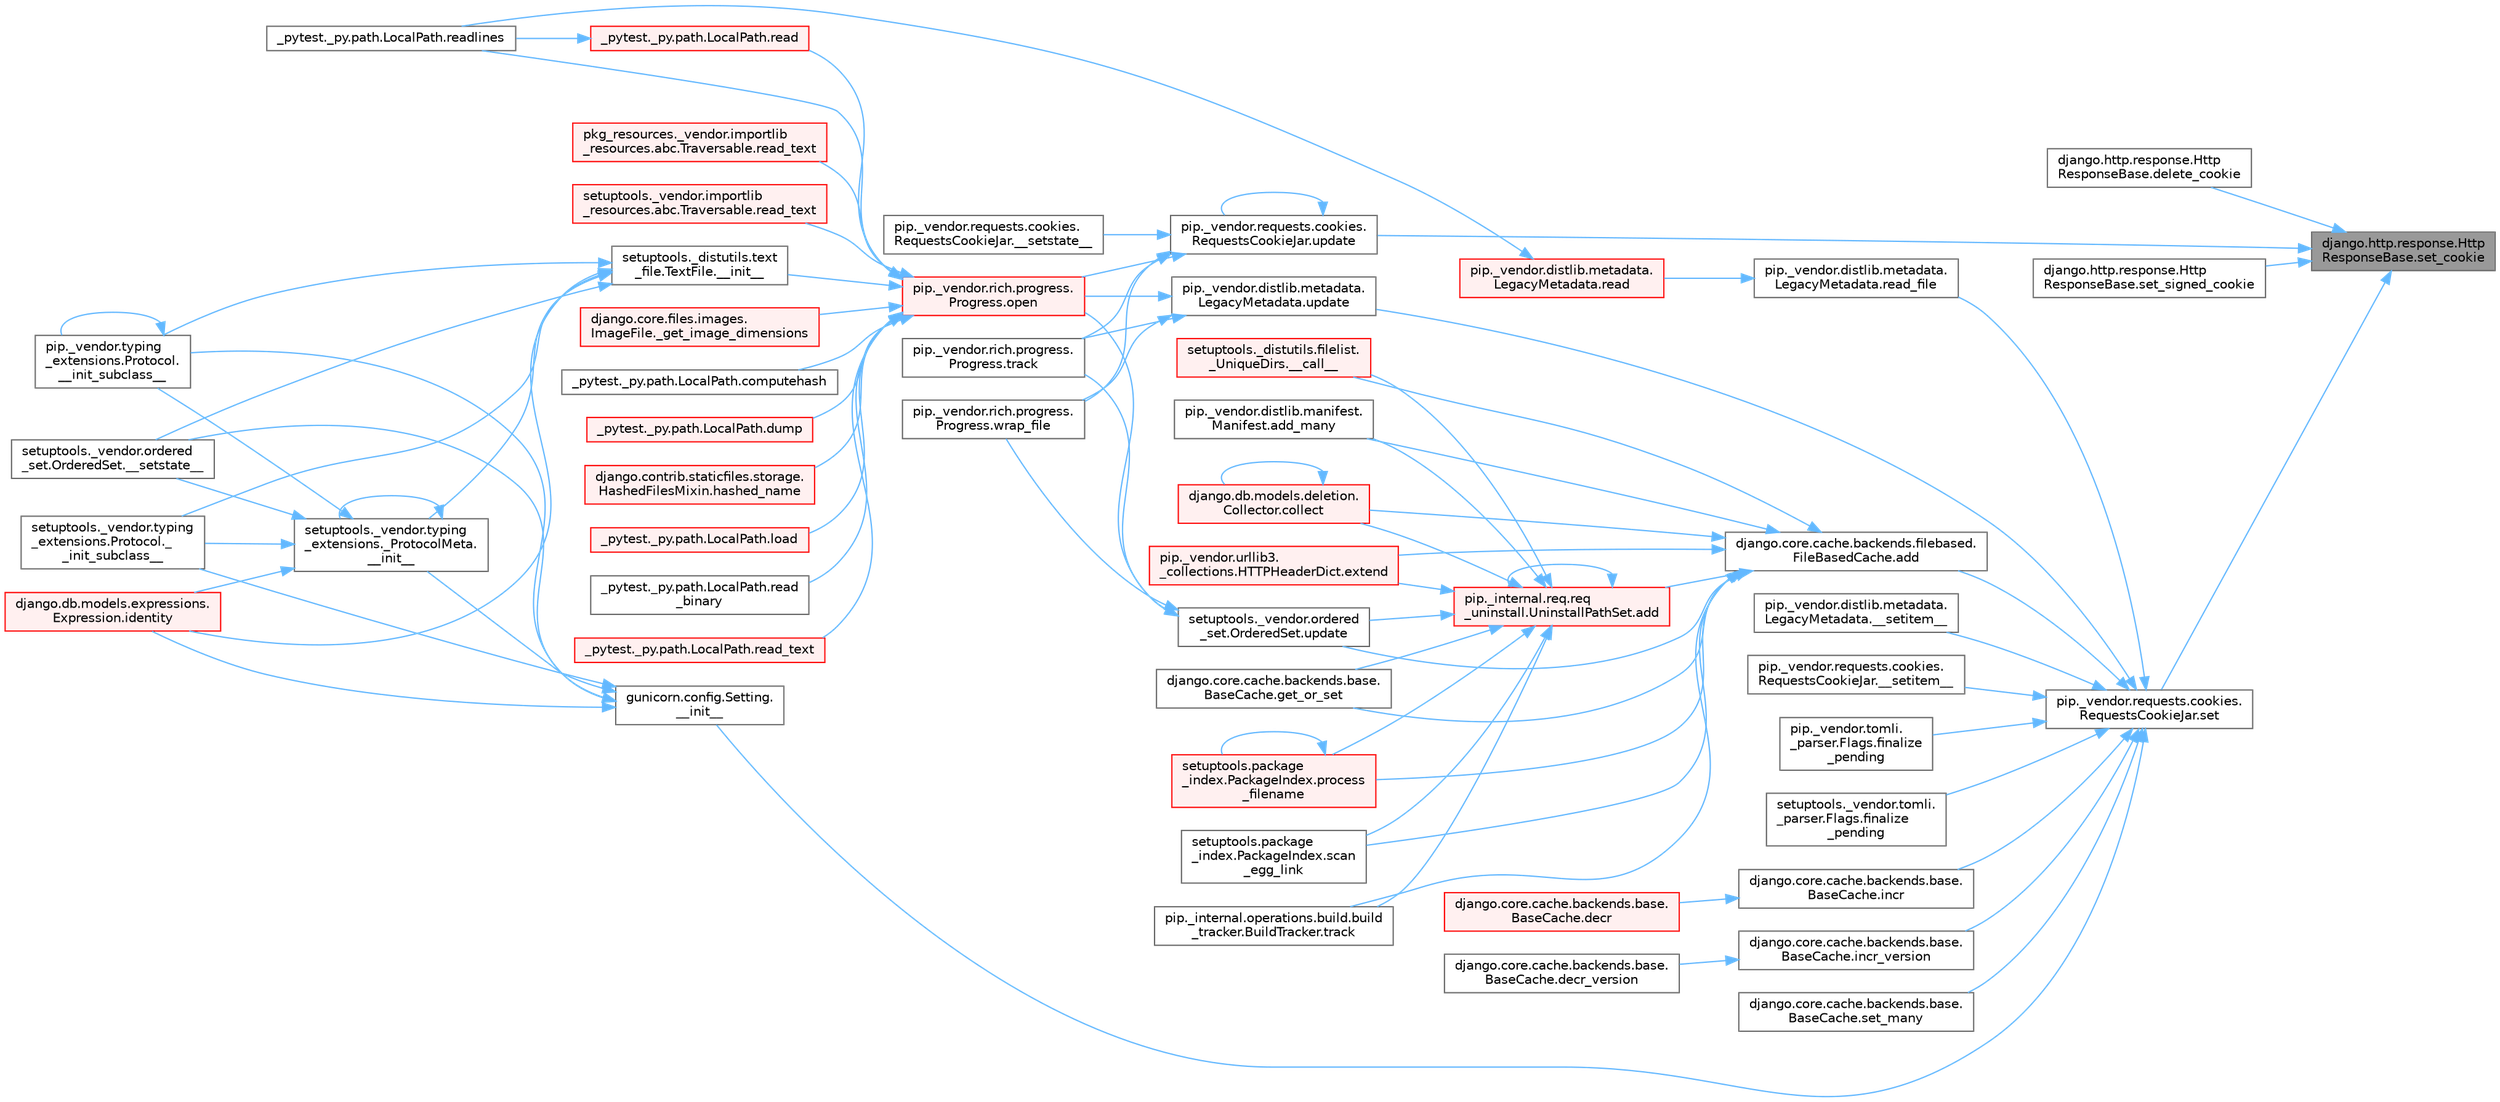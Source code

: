digraph "django.http.response.HttpResponseBase.set_cookie"
{
 // LATEX_PDF_SIZE
  bgcolor="transparent";
  edge [fontname=Helvetica,fontsize=10,labelfontname=Helvetica,labelfontsize=10];
  node [fontname=Helvetica,fontsize=10,shape=box,height=0.2,width=0.4];
  rankdir="RL";
  Node1 [id="Node000001",label="django.http.response.Http\lResponseBase.set_cookie",height=0.2,width=0.4,color="gray40", fillcolor="grey60", style="filled", fontcolor="black",tooltip=" "];
  Node1 -> Node2 [id="edge1_Node000001_Node000002",dir="back",color="steelblue1",style="solid",tooltip=" "];
  Node2 [id="Node000002",label="django.http.response.Http\lResponseBase.delete_cookie",height=0.2,width=0.4,color="grey40", fillcolor="white", style="filled",URL="$classdjango_1_1http_1_1response_1_1_http_response_base.html#a0bb5065dcd099d134d230a1f8b3e3409",tooltip=" "];
  Node1 -> Node3 [id="edge2_Node000001_Node000003",dir="back",color="steelblue1",style="solid",tooltip=" "];
  Node3 [id="Node000003",label="pip._vendor.requests.cookies.\lRequestsCookieJar.set",height=0.2,width=0.4,color="grey40", fillcolor="white", style="filled",URL="$classpip_1_1__vendor_1_1requests_1_1cookies_1_1_requests_cookie_jar.html#a32aa4a31d973c50479967378446e2b1e",tooltip=" "];
  Node3 -> Node4 [id="edge3_Node000003_Node000004",dir="back",color="steelblue1",style="solid",tooltip=" "];
  Node4 [id="Node000004",label="gunicorn.config.Setting.\l__init__",height=0.2,width=0.4,color="grey40", fillcolor="white", style="filled",URL="$classgunicorn_1_1config_1_1_setting.html#aca1cb2d38bdd9b92194f85913daaaa53",tooltip=" "];
  Node4 -> Node5 [id="edge4_Node000004_Node000005",dir="back",color="steelblue1",style="solid",tooltip=" "];
  Node5 [id="Node000005",label="setuptools._vendor.typing\l_extensions._ProtocolMeta.\l__init__",height=0.2,width=0.4,color="grey40", fillcolor="white", style="filled",URL="$classsetuptools_1_1__vendor_1_1typing__extensions_1_1___protocol_meta.html#a7bbaff8ac6d19534b46bca363ee0b43a",tooltip=" "];
  Node5 -> Node5 [id="edge5_Node000005_Node000005",dir="back",color="steelblue1",style="solid",tooltip=" "];
  Node5 -> Node6 [id="edge6_Node000005_Node000006",dir="back",color="steelblue1",style="solid",tooltip=" "];
  Node6 [id="Node000006",label="pip._vendor.typing\l_extensions.Protocol.\l__init_subclass__",height=0.2,width=0.4,color="grey40", fillcolor="white", style="filled",URL="$classpip_1_1__vendor_1_1typing__extensions_1_1_protocol.html#a2916efc86cebb8aba6deb7fd30b33988",tooltip=" "];
  Node6 -> Node6 [id="edge7_Node000006_Node000006",dir="back",color="steelblue1",style="solid",tooltip=" "];
  Node5 -> Node7 [id="edge8_Node000005_Node000007",dir="back",color="steelblue1",style="solid",tooltip=" "];
  Node7 [id="Node000007",label="setuptools._vendor.typing\l_extensions.Protocol._\l_init_subclass__",height=0.2,width=0.4,color="grey40", fillcolor="white", style="filled",URL="$classsetuptools_1_1__vendor_1_1typing__extensions_1_1_protocol.html#ac6cbebc092a4724ab3704c5334059874",tooltip=" "];
  Node5 -> Node8 [id="edge9_Node000005_Node000008",dir="back",color="steelblue1",style="solid",tooltip=" "];
  Node8 [id="Node000008",label="setuptools._vendor.ordered\l_set.OrderedSet.__setstate__",height=0.2,width=0.4,color="grey40", fillcolor="white", style="filled",URL="$classsetuptools_1_1__vendor_1_1ordered__set_1_1_ordered_set.html#aa7f7de9d987829525d06db565fe1b4a1",tooltip=" "];
  Node5 -> Node9 [id="edge10_Node000005_Node000009",dir="back",color="steelblue1",style="solid",tooltip=" "];
  Node9 [id="Node000009",label="django.db.models.expressions.\lExpression.identity",height=0.2,width=0.4,color="red", fillcolor="#FFF0F0", style="filled",URL="$classdjango_1_1db_1_1models_1_1expressions_1_1_expression.html#a10048810b5eb8641acf3bc150731b925",tooltip=" "];
  Node4 -> Node6 [id="edge11_Node000004_Node000006",dir="back",color="steelblue1",style="solid",tooltip=" "];
  Node4 -> Node7 [id="edge12_Node000004_Node000007",dir="back",color="steelblue1",style="solid",tooltip=" "];
  Node4 -> Node8 [id="edge13_Node000004_Node000008",dir="back",color="steelblue1",style="solid",tooltip=" "];
  Node4 -> Node9 [id="edge14_Node000004_Node000009",dir="back",color="steelblue1",style="solid",tooltip=" "];
  Node3 -> Node36 [id="edge15_Node000003_Node000036",dir="back",color="steelblue1",style="solid",tooltip=" "];
  Node36 [id="Node000036",label="pip._vendor.distlib.metadata.\lLegacyMetadata.__setitem__",height=0.2,width=0.4,color="grey40", fillcolor="white", style="filled",URL="$classpip_1_1__vendor_1_1distlib_1_1metadata_1_1_legacy_metadata.html#ab82e88a698ec57bd9f8ac873948a3802",tooltip=" "];
  Node3 -> Node37 [id="edge16_Node000003_Node000037",dir="back",color="steelblue1",style="solid",tooltip=" "];
  Node37 [id="Node000037",label="pip._vendor.requests.cookies.\lRequestsCookieJar.__setitem__",height=0.2,width=0.4,color="grey40", fillcolor="white", style="filled",URL="$classpip_1_1__vendor_1_1requests_1_1cookies_1_1_requests_cookie_jar.html#a795f42fede709c520cc7c2452cdceeb9",tooltip=" "];
  Node3 -> Node38 [id="edge17_Node000003_Node000038",dir="back",color="steelblue1",style="solid",tooltip=" "];
  Node38 [id="Node000038",label="django.core.cache.backends.filebased.\lFileBasedCache.add",height=0.2,width=0.4,color="grey40", fillcolor="white", style="filled",URL="$classdjango_1_1core_1_1cache_1_1backends_1_1filebased_1_1_file_based_cache.html#a2f380fb404bde29c82c6169465ee1391",tooltip=" "];
  Node38 -> Node39 [id="edge18_Node000038_Node000039",dir="back",color="steelblue1",style="solid",tooltip=" "];
  Node39 [id="Node000039",label="setuptools._distutils.filelist.\l_UniqueDirs.__call__",height=0.2,width=0.4,color="red", fillcolor="#FFF0F0", style="filled",URL="$classsetuptools_1_1__distutils_1_1filelist_1_1___unique_dirs.html#ae93f93be227a359a5acb33f43588be38",tooltip=" "];
  Node38 -> Node42 [id="edge19_Node000038_Node000042",dir="back",color="steelblue1",style="solid",tooltip=" "];
  Node42 [id="Node000042",label="pip._internal.req.req\l_uninstall.UninstallPathSet.add",height=0.2,width=0.4,color="red", fillcolor="#FFF0F0", style="filled",URL="$classpip_1_1__internal_1_1req_1_1req__uninstall_1_1_uninstall_path_set.html#ad34a919f45b9c89e6b0d59ec0d24ba4c",tooltip=" "];
  Node42 -> Node39 [id="edge20_Node000042_Node000039",dir="back",color="steelblue1",style="solid",tooltip=" "];
  Node42 -> Node42 [id="edge21_Node000042_Node000042",dir="back",color="steelblue1",style="solid",tooltip=" "];
  Node42 -> Node43 [id="edge22_Node000042_Node000043",dir="back",color="steelblue1",style="solid",tooltip=" "];
  Node43 [id="Node000043",label="pip._vendor.distlib.manifest.\lManifest.add_many",height=0.2,width=0.4,color="grey40", fillcolor="white", style="filled",URL="$classpip_1_1__vendor_1_1distlib_1_1manifest_1_1_manifest.html#aedd3a1430fdbbc656b0c203b798ad944",tooltip=" "];
  Node42 -> Node45 [id="edge23_Node000042_Node000045",dir="back",color="steelblue1",style="solid",tooltip=" "];
  Node45 [id="Node000045",label="django.db.models.deletion.\lCollector.collect",height=0.2,width=0.4,color="red", fillcolor="#FFF0F0", style="filled",URL="$classdjango_1_1db_1_1models_1_1deletion_1_1_collector.html#ae6d2a061dcb129755a51ced6ab45edad",tooltip=" "];
  Node45 -> Node45 [id="edge24_Node000045_Node000045",dir="back",color="steelblue1",style="solid",tooltip=" "];
  Node42 -> Node274 [id="edge25_Node000042_Node000274",dir="back",color="steelblue1",style="solid",tooltip=" "];
  Node274 [id="Node000274",label="pip._vendor.urllib3.\l_collections.HTTPHeaderDict.extend",height=0.2,width=0.4,color="red", fillcolor="#FFF0F0", style="filled",URL="$classpip_1_1__vendor_1_1urllib3_1_1__collections_1_1_h_t_t_p_header_dict.html#a2e1d7729c6ade1c90e37914063295d1f",tooltip=" "];
  Node42 -> Node754 [id="edge26_Node000042_Node000754",dir="back",color="steelblue1",style="solid",tooltip=" "];
  Node754 [id="Node000754",label="django.core.cache.backends.base.\lBaseCache.get_or_set",height=0.2,width=0.4,color="grey40", fillcolor="white", style="filled",URL="$classdjango_1_1core_1_1cache_1_1backends_1_1base_1_1_base_cache.html#ac478d532b4c2b74987f49ff8291e5343",tooltip=" "];
  Node42 -> Node755 [id="edge27_Node000042_Node000755",dir="back",color="steelblue1",style="solid",tooltip=" "];
  Node755 [id="Node000755",label="setuptools.package\l_index.PackageIndex.process\l_filename",height=0.2,width=0.4,color="red", fillcolor="#FFF0F0", style="filled",URL="$classsetuptools_1_1package__index_1_1_package_index.html#ab04da07ff3d457892f53ca1e671514cc",tooltip=" "];
  Node755 -> Node755 [id="edge28_Node000755_Node000755",dir="back",color="steelblue1",style="solid",tooltip=" "];
  Node42 -> Node764 [id="edge29_Node000042_Node000764",dir="back",color="steelblue1",style="solid",tooltip=" "];
  Node764 [id="Node000764",label="setuptools.package\l_index.PackageIndex.scan\l_egg_link",height=0.2,width=0.4,color="grey40", fillcolor="white", style="filled",URL="$classsetuptools_1_1package__index_1_1_package_index.html#a96dd6026fe8fc64412e12229e6188bc6",tooltip=" "];
  Node42 -> Node765 [id="edge30_Node000042_Node000765",dir="back",color="steelblue1",style="solid",tooltip=" "];
  Node765 [id="Node000765",label="pip._internal.operations.build.build\l_tracker.BuildTracker.track",height=0.2,width=0.4,color="grey40", fillcolor="white", style="filled",URL="$classpip_1_1__internal_1_1operations_1_1build_1_1build__tracker_1_1_build_tracker.html#a394d42a69664a5949488bfdfa79a8a1d",tooltip=" "];
  Node42 -> Node766 [id="edge31_Node000042_Node000766",dir="back",color="steelblue1",style="solid",tooltip=" "];
  Node766 [id="Node000766",label="setuptools._vendor.ordered\l_set.OrderedSet.update",height=0.2,width=0.4,color="grey40", fillcolor="white", style="filled",URL="$classsetuptools_1_1__vendor_1_1ordered__set_1_1_ordered_set.html#ad65452f0c741c86dce23bcba0a55c04e",tooltip=" "];
  Node766 -> Node97 [id="edge32_Node000766_Node000097",dir="back",color="steelblue1",style="solid",tooltip=" "];
  Node97 [id="Node000097",label="pip._vendor.rich.progress.\lProgress.open",height=0.2,width=0.4,color="red", fillcolor="#FFF0F0", style="filled",URL="$classpip_1_1__vendor_1_1rich_1_1progress_1_1_progress.html#a204bface9fc63d04e72844b751bcd8e3",tooltip=" "];
  Node97 -> Node98 [id="edge33_Node000097_Node000098",dir="back",color="steelblue1",style="solid",tooltip=" "];
  Node98 [id="Node000098",label="setuptools._distutils.text\l_file.TextFile.__init__",height=0.2,width=0.4,color="grey40", fillcolor="white", style="filled",URL="$classsetuptools_1_1__distutils_1_1text__file_1_1_text_file.html#aeb26f34e394b4e658295391382cc8813",tooltip=" "];
  Node98 -> Node5 [id="edge34_Node000098_Node000005",dir="back",color="steelblue1",style="solid",tooltip=" "];
  Node98 -> Node6 [id="edge35_Node000098_Node000006",dir="back",color="steelblue1",style="solid",tooltip=" "];
  Node98 -> Node7 [id="edge36_Node000098_Node000007",dir="back",color="steelblue1",style="solid",tooltip=" "];
  Node98 -> Node8 [id="edge37_Node000098_Node000008",dir="back",color="steelblue1",style="solid",tooltip=" "];
  Node98 -> Node9 [id="edge38_Node000098_Node000009",dir="back",color="steelblue1",style="solid",tooltip=" "];
  Node97 -> Node99 [id="edge39_Node000097_Node000099",dir="back",color="steelblue1",style="solid",tooltip=" "];
  Node99 [id="Node000099",label="django.core.files.images.\lImageFile._get_image_dimensions",height=0.2,width=0.4,color="red", fillcolor="#FFF0F0", style="filled",URL="$classdjango_1_1core_1_1files_1_1images_1_1_image_file.html#a2832e2235f63c851f4652a4ea59ec924",tooltip=" "];
  Node97 -> Node836 [id="edge40_Node000097_Node000836",dir="back",color="steelblue1",style="solid",tooltip=" "];
  Node836 [id="Node000836",label="_pytest._py.path.LocalPath.computehash",height=0.2,width=0.4,color="grey40", fillcolor="white", style="filled",URL="$class__pytest_1_1__py_1_1path_1_1_local_path.html#aa82d067bed26e6655d315d858254160b",tooltip=" "];
  Node97 -> Node837 [id="edge41_Node000097_Node000837",dir="back",color="steelblue1",style="solid",tooltip=" "];
  Node837 [id="Node000837",label="_pytest._py.path.LocalPath.dump",height=0.2,width=0.4,color="red", fillcolor="#FFF0F0", style="filled",URL="$class__pytest_1_1__py_1_1path_1_1_local_path.html#a2f45e7b54f2823ed6746a19107ae68b4",tooltip=" "];
  Node97 -> Node595 [id="edge42_Node000097_Node000595",dir="back",color="steelblue1",style="solid",tooltip=" "];
  Node595 [id="Node000595",label="django.contrib.staticfiles.storage.\lHashedFilesMixin.hashed_name",height=0.2,width=0.4,color="red", fillcolor="#FFF0F0", style="filled",URL="$classdjango_1_1contrib_1_1staticfiles_1_1storage_1_1_hashed_files_mixin.html#aa30283e5d1a2177cf975b44ae95e45e4",tooltip=" "];
  Node97 -> Node839 [id="edge43_Node000097_Node000839",dir="back",color="steelblue1",style="solid",tooltip=" "];
  Node839 [id="Node000839",label="_pytest._py.path.LocalPath.load",height=0.2,width=0.4,color="red", fillcolor="#FFF0F0", style="filled",URL="$class__pytest_1_1__py_1_1path_1_1_local_path.html#a284b118886fe9a033c146647826faf72",tooltip=" "];
  Node97 -> Node840 [id="edge44_Node000097_Node000840",dir="back",color="steelblue1",style="solid",tooltip=" "];
  Node840 [id="Node000840",label="_pytest._py.path.LocalPath.read",height=0.2,width=0.4,color="red", fillcolor="#FFF0F0", style="filled",URL="$class__pytest_1_1__py_1_1path_1_1_local_path.html#a8640b65f715ce8a258379deb78a68fd8",tooltip=" "];
  Node840 -> Node1110 [id="edge45_Node000840_Node001110",dir="back",color="steelblue1",style="solid",tooltip=" "];
  Node1110 [id="Node001110",label="_pytest._py.path.LocalPath.readlines",height=0.2,width=0.4,color="grey40", fillcolor="white", style="filled",URL="$class__pytest_1_1__py_1_1path_1_1_local_path.html#ab4ae86092b85919c6d43e793d049c3b3",tooltip=" "];
  Node97 -> Node876 [id="edge46_Node000097_Node000876",dir="back",color="steelblue1",style="solid",tooltip=" "];
  Node876 [id="Node000876",label="_pytest._py.path.LocalPath.read\l_binary",height=0.2,width=0.4,color="grey40", fillcolor="white", style="filled",URL="$class__pytest_1_1__py_1_1path_1_1_local_path.html#adc47986c47c70f2b5889b85af157cd59",tooltip=" "];
  Node97 -> Node877 [id="edge47_Node000097_Node000877",dir="back",color="steelblue1",style="solid",tooltip=" "];
  Node877 [id="Node000877",label="_pytest._py.path.LocalPath.read_text",height=0.2,width=0.4,color="red", fillcolor="#FFF0F0", style="filled",URL="$class__pytest_1_1__py_1_1path_1_1_local_path.html#aea3efa14b998c32e27f6604263858398",tooltip=" "];
  Node97 -> Node1134 [id="edge48_Node000097_Node001134",dir="back",color="steelblue1",style="solid",tooltip=" "];
  Node1134 [id="Node001134",label="pkg_resources._vendor.importlib\l_resources.abc.Traversable.read_text",height=0.2,width=0.4,color="red", fillcolor="#FFF0F0", style="filled",URL="$classpkg__resources_1_1__vendor_1_1importlib__resources_1_1abc_1_1_traversable.html#a2fa0982edeea4b5f1a38953c1d81f10b",tooltip=" "];
  Node97 -> Node1384 [id="edge49_Node000097_Node001384",dir="back",color="steelblue1",style="solid",tooltip=" "];
  Node1384 [id="Node001384",label="setuptools._vendor.importlib\l_resources.abc.Traversable.read_text",height=0.2,width=0.4,color="red", fillcolor="#FFF0F0", style="filled",URL="$classsetuptools_1_1__vendor_1_1importlib__resources_1_1abc_1_1_traversable.html#aee408e70fdcc58915b97b67f3dd981a3",tooltip=" "];
  Node97 -> Node1110 [id="edge50_Node000097_Node001110",dir="back",color="steelblue1",style="solid",tooltip=" "];
  Node766 -> Node578 [id="edge51_Node000766_Node000578",dir="back",color="steelblue1",style="solid",tooltip=" "];
  Node578 [id="Node000578",label="pip._vendor.rich.progress.\lProgress.track",height=0.2,width=0.4,color="grey40", fillcolor="white", style="filled",URL="$classpip_1_1__vendor_1_1rich_1_1progress_1_1_progress.html#aee9ea5592b98f74ebb5acb76bc499601",tooltip=" "];
  Node766 -> Node579 [id="edge52_Node000766_Node000579",dir="back",color="steelblue1",style="solid",tooltip=" "];
  Node579 [id="Node000579",label="pip._vendor.rich.progress.\lProgress.wrap_file",height=0.2,width=0.4,color="grey40", fillcolor="white", style="filled",URL="$classpip_1_1__vendor_1_1rich_1_1progress_1_1_progress.html#a53efbf901b66a0000b6d3fd0c53250be",tooltip=" "];
  Node38 -> Node43 [id="edge53_Node000038_Node000043",dir="back",color="steelblue1",style="solid",tooltip=" "];
  Node38 -> Node45 [id="edge54_Node000038_Node000045",dir="back",color="steelblue1",style="solid",tooltip=" "];
  Node38 -> Node274 [id="edge55_Node000038_Node000274",dir="back",color="steelblue1",style="solid",tooltip=" "];
  Node38 -> Node754 [id="edge56_Node000038_Node000754",dir="back",color="steelblue1",style="solid",tooltip=" "];
  Node38 -> Node755 [id="edge57_Node000038_Node000755",dir="back",color="steelblue1",style="solid",tooltip=" "];
  Node38 -> Node764 [id="edge58_Node000038_Node000764",dir="back",color="steelblue1",style="solid",tooltip=" "];
  Node38 -> Node765 [id="edge59_Node000038_Node000765",dir="back",color="steelblue1",style="solid",tooltip=" "];
  Node38 -> Node766 [id="edge60_Node000038_Node000766",dir="back",color="steelblue1",style="solid",tooltip=" "];
  Node3 -> Node788 [id="edge61_Node000003_Node000788",dir="back",color="steelblue1",style="solid",tooltip=" "];
  Node788 [id="Node000788",label="pip._vendor.tomli.\l_parser.Flags.finalize\l_pending",height=0.2,width=0.4,color="grey40", fillcolor="white", style="filled",URL="$classpip_1_1__vendor_1_1tomli_1_1__parser_1_1_flags.html#a1930c0bd50ceafa1db786d83b8cccd4a",tooltip=" "];
  Node3 -> Node789 [id="edge62_Node000003_Node000789",dir="back",color="steelblue1",style="solid",tooltip=" "];
  Node789 [id="Node000789",label="setuptools._vendor.tomli.\l_parser.Flags.finalize\l_pending",height=0.2,width=0.4,color="grey40", fillcolor="white", style="filled",URL="$classsetuptools_1_1__vendor_1_1tomli_1_1__parser_1_1_flags.html#a5d7c62898586672de935990ed6f4a7e1",tooltip=" "];
  Node3 -> Node790 [id="edge63_Node000003_Node000790",dir="back",color="steelblue1",style="solid",tooltip=" "];
  Node790 [id="Node000790",label="django.core.cache.backends.base.\lBaseCache.incr",height=0.2,width=0.4,color="grey40", fillcolor="white", style="filled",URL="$classdjango_1_1core_1_1cache_1_1backends_1_1base_1_1_base_cache.html#ab502f06a18e16d3d1495fdf1dca28831",tooltip=" "];
  Node790 -> Node791 [id="edge64_Node000790_Node000791",dir="back",color="steelblue1",style="solid",tooltip=" "];
  Node791 [id="Node000791",label="django.core.cache.backends.base.\lBaseCache.decr",height=0.2,width=0.4,color="red", fillcolor="#FFF0F0", style="filled",URL="$classdjango_1_1core_1_1cache_1_1backends_1_1base_1_1_base_cache.html#abf791b174fbbbaf6694afb37b9f5d8c5",tooltip=" "];
  Node3 -> Node318 [id="edge65_Node000003_Node000318",dir="back",color="steelblue1",style="solid",tooltip=" "];
  Node318 [id="Node000318",label="django.core.cache.backends.base.\lBaseCache.incr_version",height=0.2,width=0.4,color="grey40", fillcolor="white", style="filled",URL="$classdjango_1_1core_1_1cache_1_1backends_1_1base_1_1_base_cache.html#a3ac7d74ffcfca67e2afee86ecf858b34",tooltip=" "];
  Node318 -> Node319 [id="edge66_Node000318_Node000319",dir="back",color="steelblue1",style="solid",tooltip=" "];
  Node319 [id="Node000319",label="django.core.cache.backends.base.\lBaseCache.decr_version",height=0.2,width=0.4,color="grey40", fillcolor="white", style="filled",URL="$classdjango_1_1core_1_1cache_1_1backends_1_1base_1_1_base_cache.html#a26e7d5f60e8c6180922a5ece9fca51ef",tooltip=" "];
  Node3 -> Node793 [id="edge67_Node000003_Node000793",dir="back",color="steelblue1",style="solid",tooltip=" "];
  Node793 [id="Node000793",label="pip._vendor.distlib.metadata.\lLegacyMetadata.read_file",height=0.2,width=0.4,color="grey40", fillcolor="white", style="filled",URL="$classpip_1_1__vendor_1_1distlib_1_1metadata_1_1_legacy_metadata.html#ab45a644b4204b8e049a9584d0be7193e",tooltip=" "];
  Node793 -> Node794 [id="edge68_Node000793_Node000794",dir="back",color="steelblue1",style="solid",tooltip=" "];
  Node794 [id="Node000794",label="pip._vendor.distlib.metadata.\lLegacyMetadata.read",height=0.2,width=0.4,color="red", fillcolor="#FFF0F0", style="filled",URL="$classpip_1_1__vendor_1_1distlib_1_1metadata_1_1_legacy_metadata.html#a5473003d19554803bc6f7f4af863060f",tooltip=" "];
  Node794 -> Node1110 [id="edge69_Node000794_Node001110",dir="back",color="steelblue1",style="solid",tooltip=" "];
  Node3 -> Node1150 [id="edge70_Node000003_Node001150",dir="back",color="steelblue1",style="solid",tooltip=" "];
  Node1150 [id="Node001150",label="django.core.cache.backends.base.\lBaseCache.set_many",height=0.2,width=0.4,color="grey40", fillcolor="white", style="filled",URL="$classdjango_1_1core_1_1cache_1_1backends_1_1base_1_1_base_cache.html#a148a79bde32c256a462b4a55b1d8b659",tooltip=" "];
  Node3 -> Node1151 [id="edge71_Node000003_Node001151",dir="back",color="steelblue1",style="solid",tooltip=" "];
  Node1151 [id="Node001151",label="pip._vendor.distlib.metadata.\lLegacyMetadata.update",height=0.2,width=0.4,color="grey40", fillcolor="white", style="filled",URL="$classpip_1_1__vendor_1_1distlib_1_1metadata_1_1_legacy_metadata.html#aefa482c1aa5db626eda875a4a1941995",tooltip=" "];
  Node1151 -> Node97 [id="edge72_Node001151_Node000097",dir="back",color="steelblue1",style="solid",tooltip=" "];
  Node1151 -> Node578 [id="edge73_Node001151_Node000578",dir="back",color="steelblue1",style="solid",tooltip=" "];
  Node1151 -> Node579 [id="edge74_Node001151_Node000579",dir="back",color="steelblue1",style="solid",tooltip=" "];
  Node1 -> Node3181 [id="edge75_Node000001_Node003181",dir="back",color="steelblue1",style="solid",tooltip=" "];
  Node3181 [id="Node003181",label="django.http.response.Http\lResponseBase.set_signed_cookie",height=0.2,width=0.4,color="grey40", fillcolor="white", style="filled",URL="$classdjango_1_1http_1_1response_1_1_http_response_base.html#a506ccb097b42cdc9ab0bc95ad8dfa78a",tooltip=" "];
  Node1 -> Node3182 [id="edge76_Node000001_Node003182",dir="back",color="steelblue1",style="solid",tooltip=" "];
  Node3182 [id="Node003182",label="pip._vendor.requests.cookies.\lRequestsCookieJar.update",height=0.2,width=0.4,color="grey40", fillcolor="white", style="filled",URL="$classpip_1_1__vendor_1_1requests_1_1cookies_1_1_requests_cookie_jar.html#a0da44ca158cef5ca63c06e3170864e85",tooltip=" "];
  Node3182 -> Node3183 [id="edge77_Node003182_Node003183",dir="back",color="steelblue1",style="solid",tooltip=" "];
  Node3183 [id="Node003183",label="pip._vendor.requests.cookies.\lRequestsCookieJar.__setstate__",height=0.2,width=0.4,color="grey40", fillcolor="white", style="filled",URL="$classpip_1_1__vendor_1_1requests_1_1cookies_1_1_requests_cookie_jar.html#a78fd446a07fa9f6669ec79441a9b7c64",tooltip=" "];
  Node3182 -> Node97 [id="edge78_Node003182_Node000097",dir="back",color="steelblue1",style="solid",tooltip=" "];
  Node3182 -> Node578 [id="edge79_Node003182_Node000578",dir="back",color="steelblue1",style="solid",tooltip=" "];
  Node3182 -> Node3182 [id="edge80_Node003182_Node003182",dir="back",color="steelblue1",style="solid",tooltip=" "];
  Node3182 -> Node579 [id="edge81_Node003182_Node000579",dir="back",color="steelblue1",style="solid",tooltip=" "];
}
